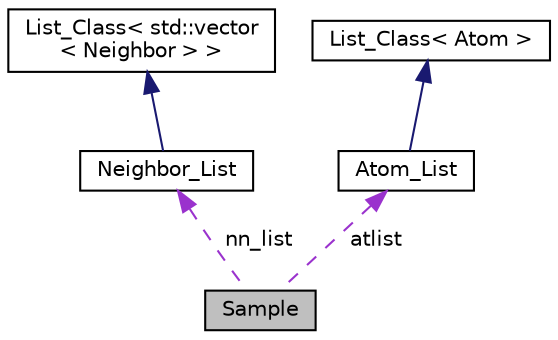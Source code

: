 digraph "Sample"
{
  edge [fontname="Helvetica",fontsize="10",labelfontname="Helvetica",labelfontsize="10"];
  node [fontname="Helvetica",fontsize="10",shape=record];
  Node1 [label="Sample",height=0.2,width=0.4,color="black", fillcolor="grey75", style="filled", fontcolor="black"];
  Node2 -> Node1 [dir="back",color="darkorchid3",fontsize="10",style="dashed",label=" nn_list" ,fontname="Helvetica"];
  Node2 [label="Neighbor_List",height=0.2,width=0.4,color="black", fillcolor="white", style="filled",URL="$classNeighbor__List.html"];
  Node3 -> Node2 [dir="back",color="midnightblue",fontsize="10",style="solid",fontname="Helvetica"];
  Node3 [label="List_Class\< std::vector\l\< Neighbor \> \>",height=0.2,width=0.4,color="black", fillcolor="white", style="filled",URL="$classList__Class.html"];
  Node4 -> Node1 [dir="back",color="darkorchid3",fontsize="10",style="dashed",label=" atlist" ,fontname="Helvetica"];
  Node4 [label="Atom_List",height=0.2,width=0.4,color="black", fillcolor="white", style="filled",URL="$classAtom__List.html"];
  Node5 -> Node4 [dir="back",color="midnightblue",fontsize="10",style="solid",fontname="Helvetica"];
  Node5 [label="List_Class\< Atom \>",height=0.2,width=0.4,color="black", fillcolor="white", style="filled",URL="$classList__Class.html"];
}
